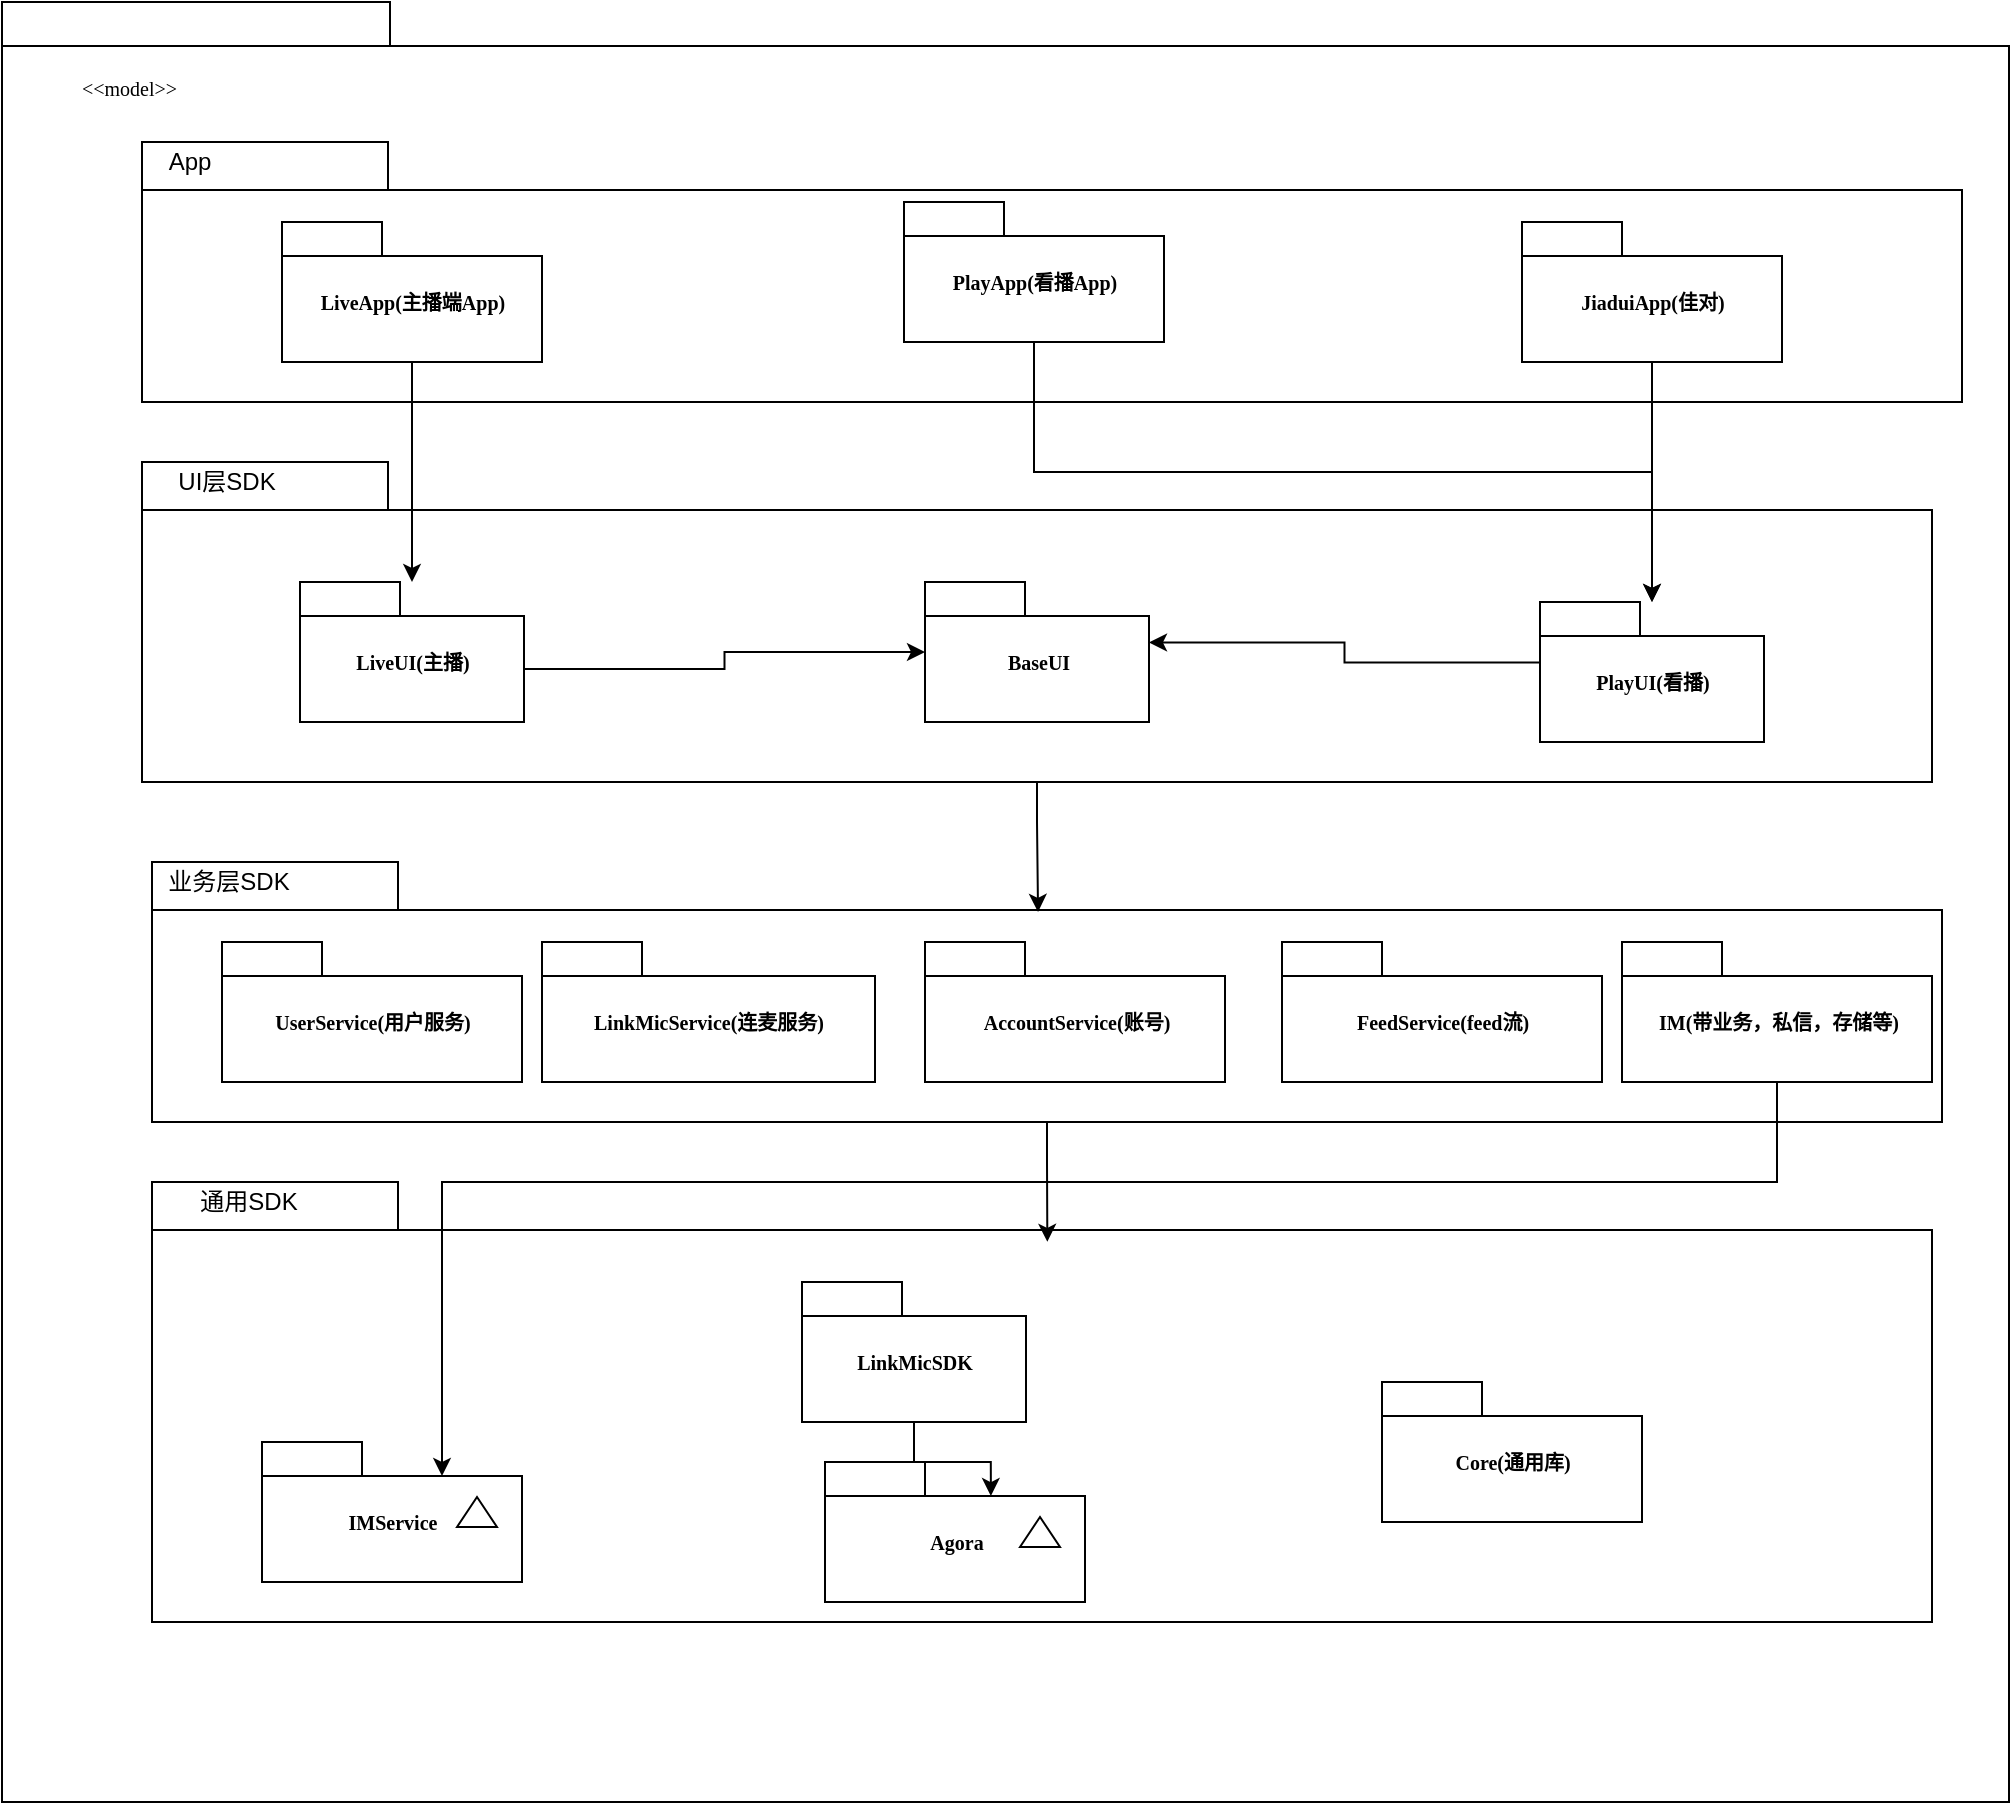 <mxfile version="14.8.2" type="github">
  <diagram name="Page-1" id="b5b7bab2-c9e2-2cf4-8b2a-24fd1a2a6d21">
    <mxGraphModel dx="1522" dy="1067" grid="1" gridSize="10" guides="1" tooltips="1" connect="1" arrows="1" fold="1" page="1" pageScale="1" pageWidth="827" pageHeight="1169" background="none" math="0" shadow="0">
      <root>
        <mxCell id="0" />
        <mxCell id="1" parent="0" />
        <mxCell id="6e0c8c40b5770093-72" value="" style="shape=folder;fontStyle=1;spacingTop=10;tabWidth=194;tabHeight=22;tabPosition=left;html=1;rounded=0;shadow=0;comic=0;labelBackgroundColor=none;strokeWidth=1;fillColor=none;fontFamily=Verdana;fontSize=10;align=center;" parent="1" vertex="1">
          <mxGeometry x="300" y="20" width="1003.5" height="900" as="geometry" />
        </mxCell>
        <mxCell id="ukUrqcrIVXE2Zas6za7H-4" value="" style="shape=folder;fontStyle=1;spacingTop=10;tabWidth=123;tabHeight=24;tabPosition=left;html=1;rounded=0;shadow=0;comic=0;labelBackgroundColor=none;strokeColor=#000000;strokeWidth=1;fillColor=#ffffff;fontFamily=Verdana;fontSize=10;fontColor=#000000;align=center;" vertex="1" parent="1">
          <mxGeometry x="370" y="90" width="910" height="130" as="geometry" />
        </mxCell>
        <mxCell id="ukUrqcrIVXE2Zas6za7H-1" value="" style="shape=folder;fontStyle=1;spacingTop=10;tabWidth=123;tabHeight=24;tabPosition=left;html=1;rounded=0;shadow=0;comic=0;labelBackgroundColor=none;strokeWidth=1;fontFamily=Verdana;fontSize=10;align=center;" vertex="1" parent="1">
          <mxGeometry x="375" y="610" width="890" height="220" as="geometry" />
        </mxCell>
        <mxCell id="6e0c8c40b5770093-6" value="" style="group" parent="1" vertex="1" connectable="0">
          <mxGeometry x="440" y="130" width="130" height="70" as="geometry" />
        </mxCell>
        <mxCell id="6e0c8c40b5770093-4" value="LiveApp(主播端App)" style="shape=folder;fontStyle=1;spacingTop=10;tabWidth=50;tabHeight=17;tabPosition=left;html=1;rounded=0;shadow=0;comic=0;labelBackgroundColor=none;strokeWidth=1;fontFamily=Verdana;fontSize=10;align=center;" parent="6e0c8c40b5770093-6" vertex="1">
          <mxGeometry width="130" height="70" as="geometry" />
        </mxCell>
        <mxCell id="6e0c8c40b5770093-7" value="" style="group" parent="1" vertex="1" connectable="0">
          <mxGeometry x="751" y="120" width="130" height="70" as="geometry" />
        </mxCell>
        <mxCell id="6e0c8c40b5770093-8" value="PlayApp(看播App)" style="shape=folder;fontStyle=1;spacingTop=10;tabWidth=50;tabHeight=17;tabPosition=left;html=1;rounded=0;shadow=0;comic=0;labelBackgroundColor=none;strokeWidth=1;fontFamily=Verdana;fontSize=10;align=center;" parent="6e0c8c40b5770093-7" vertex="1">
          <mxGeometry width="130" height="70" as="geometry" />
        </mxCell>
        <mxCell id="ukUrqcrIVXE2Zas6za7H-20" style="edgeStyle=orthogonalEdgeStyle;rounded=0;orthogonalLoop=1;jettySize=auto;html=1;exitX=0.5;exitY=1;exitDx=0;exitDy=0;exitPerimeter=0;entryX=0.503;entryY=0.136;entryDx=0;entryDy=0;entryPerimeter=0;" edge="1" parent="1" source="6e0c8c40b5770093-47" target="ukUrqcrIVXE2Zas6za7H-1">
          <mxGeometry relative="1" as="geometry" />
        </mxCell>
        <mxCell id="6e0c8c40b5770093-47" value="" style="shape=folder;fontStyle=1;spacingTop=10;tabWidth=123;tabHeight=24;tabPosition=left;html=1;rounded=0;shadow=0;comic=0;labelBackgroundColor=none;strokeWidth=1;fontFamily=Verdana;fontSize=10;align=center;" parent="1" vertex="1">
          <mxGeometry x="375" y="450" width="895" height="130" as="geometry" />
        </mxCell>
        <mxCell id="6e0c8c40b5770093-52" value="" style="group" parent="1" vertex="1" connectable="0">
          <mxGeometry x="430" y="739.999" width="130" height="70" as="geometry" />
        </mxCell>
        <mxCell id="6e0c8c40b5770093-53" value="IMService" style="shape=folder;fontStyle=1;spacingTop=10;tabWidth=50;tabHeight=17;tabPosition=left;html=1;rounded=0;shadow=0;comic=0;labelBackgroundColor=none;strokeWidth=1;fontFamily=Verdana;fontSize=10;align=center;" parent="6e0c8c40b5770093-52" vertex="1">
          <mxGeometry width="130" height="70" as="geometry" />
        </mxCell>
        <mxCell id="6e0c8c40b5770093-54" value="" style="triangle;whiteSpace=wrap;html=1;rounded=0;shadow=0;comic=0;labelBackgroundColor=none;strokeWidth=1;fontFamily=Verdana;fontSize=10;align=center;rotation=-90;" parent="6e0c8c40b5770093-52" vertex="1">
          <mxGeometry x="100" y="25" width="15" height="20" as="geometry" />
        </mxCell>
        <mxCell id="6e0c8c40b5770093-55" value="" style="group" parent="1" vertex="1" connectable="0">
          <mxGeometry x="711.5" y="749.999" width="130" height="70" as="geometry" />
        </mxCell>
        <mxCell id="6e0c8c40b5770093-56" value="Agora" style="shape=folder;fontStyle=1;spacingTop=10;tabWidth=50;tabHeight=17;tabPosition=left;html=1;rounded=0;shadow=0;comic=0;labelBackgroundColor=none;strokeWidth=1;fontFamily=Verdana;fontSize=10;align=center;" parent="6e0c8c40b5770093-55" vertex="1">
          <mxGeometry width="130" height="70" as="geometry" />
        </mxCell>
        <mxCell id="6e0c8c40b5770093-57" value="" style="triangle;whiteSpace=wrap;html=1;rounded=0;shadow=0;comic=0;labelBackgroundColor=none;strokeWidth=1;fontFamily=Verdana;fontSize=10;align=center;rotation=-90;" parent="6e0c8c40b5770093-55" vertex="1">
          <mxGeometry x="100" y="25" width="15" height="20" as="geometry" />
        </mxCell>
        <mxCell id="6e0c8c40b5770093-73" value="&amp;lt;&amp;lt;model&amp;gt;&amp;gt;" style="text;html=1;align=left;verticalAlign=top;spacingTop=-4;fontSize=10;fontFamily=Verdana" parent="1" vertex="1">
          <mxGeometry x="337.5" y="54.5" width="130" height="20" as="geometry" />
        </mxCell>
        <mxCell id="ukUrqcrIVXE2Zas6za7H-5" value="" style="group" vertex="1" connectable="0" parent="1">
          <mxGeometry x="1060" y="130" width="130" height="70" as="geometry" />
        </mxCell>
        <mxCell id="ukUrqcrIVXE2Zas6za7H-6" value="JiaduiApp(佳对)" style="shape=folder;fontStyle=1;spacingTop=10;tabWidth=50;tabHeight=17;tabPosition=left;html=1;rounded=0;shadow=0;comic=0;labelBackgroundColor=none;strokeWidth=1;fontFamily=Verdana;fontSize=10;align=center;" vertex="1" parent="ukUrqcrIVXE2Zas6za7H-5">
          <mxGeometry width="130" height="70" as="geometry" />
        </mxCell>
        <mxCell id="ukUrqcrIVXE2Zas6za7H-9" value="" style="group" vertex="1" connectable="0" parent="1">
          <mxGeometry x="990" y="709.999" width="130" height="70" as="geometry" />
        </mxCell>
        <mxCell id="ukUrqcrIVXE2Zas6za7H-10" value="Core(通用库)" style="shape=folder;fontStyle=1;spacingTop=10;tabWidth=50;tabHeight=17;tabPosition=left;html=1;rounded=0;shadow=0;comic=0;labelBackgroundColor=none;strokeWidth=1;fontFamily=Verdana;fontSize=10;align=center;" vertex="1" parent="ukUrqcrIVXE2Zas6za7H-9">
          <mxGeometry width="130" height="70" as="geometry" />
        </mxCell>
        <mxCell id="ukUrqcrIVXE2Zas6za7H-15" style="edgeStyle=orthogonalEdgeStyle;rounded=0;orthogonalLoop=1;jettySize=auto;html=1;exitX=0.5;exitY=1;exitDx=0;exitDy=0;exitPerimeter=0;entryX=0;entryY=0;entryDx=90;entryDy=17;entryPerimeter=0;" edge="1" parent="1" source="ukUrqcrIVXE2Zas6za7H-12" target="6e0c8c40b5770093-53">
          <mxGeometry relative="1" as="geometry">
            <Array as="points">
              <mxPoint x="1188" y="610" />
              <mxPoint x="520" y="610" />
            </Array>
          </mxGeometry>
        </mxCell>
        <mxCell id="ukUrqcrIVXE2Zas6za7H-12" value="IM(带业务，私信，存储等)" style="shape=folder;fontStyle=1;spacingTop=10;tabWidth=50;tabHeight=17;tabPosition=left;html=1;rounded=0;shadow=0;comic=0;labelBackgroundColor=none;strokeWidth=1;fontFamily=Verdana;fontSize=10;align=center;" vertex="1" parent="1">
          <mxGeometry x="1110" y="490" width="155" height="70" as="geometry" />
        </mxCell>
        <mxCell id="ukUrqcrIVXE2Zas6za7H-16" style="edgeStyle=orthogonalEdgeStyle;rounded=0;orthogonalLoop=1;jettySize=auto;html=1;exitX=0.5;exitY=1;exitDx=0;exitDy=0;exitPerimeter=0;entryX=0.638;entryY=0.243;entryDx=0;entryDy=0;entryPerimeter=0;" edge="1" parent="1" source="ukUrqcrIVXE2Zas6za7H-13" target="6e0c8c40b5770093-56">
          <mxGeometry relative="1" as="geometry" />
        </mxCell>
        <mxCell id="ukUrqcrIVXE2Zas6za7H-13" value="LinkMicSDK" style="shape=folder;fontStyle=1;spacingTop=10;tabWidth=50;tabHeight=17;tabPosition=left;html=1;rounded=0;shadow=0;comic=0;labelBackgroundColor=none;strokeWidth=1;fontFamily=Verdana;fontSize=10;align=center;" vertex="1" parent="1">
          <mxGeometry x="700" y="660" width="112" height="70" as="geometry" />
        </mxCell>
        <mxCell id="ukUrqcrIVXE2Zas6za7H-18" value="UserService(用户服务)" style="shape=folder;fontStyle=1;spacingTop=10;tabWidth=50;tabHeight=17;tabPosition=left;html=1;rounded=0;shadow=0;comic=0;labelBackgroundColor=none;strokeColor=#000000;strokeWidth=1;fillColor=#ffffff;fontFamily=Verdana;fontSize=10;fontColor=#000000;align=center;" vertex="1" parent="1">
          <mxGeometry x="410" y="490" width="150" height="70" as="geometry" />
        </mxCell>
        <mxCell id="ukUrqcrIVXE2Zas6za7H-19" value="LinkMicService(连麦服务)" style="shape=folder;fontStyle=1;spacingTop=10;tabWidth=50;tabHeight=17;tabPosition=left;html=1;rounded=0;shadow=0;comic=0;labelBackgroundColor=none;strokeColor=#000000;strokeWidth=1;fillColor=#ffffff;fontFamily=Verdana;fontSize=10;fontColor=#000000;align=center;" vertex="1" parent="1">
          <mxGeometry x="570" y="490" width="166.5" height="70" as="geometry" />
        </mxCell>
        <mxCell id="ukUrqcrIVXE2Zas6za7H-21" value="AccountService(账号)" style="shape=folder;fontStyle=1;spacingTop=10;tabWidth=50;tabHeight=17;tabPosition=left;html=1;rounded=0;shadow=0;comic=0;labelBackgroundColor=none;strokeColor=#000000;strokeWidth=1;fillColor=#ffffff;fontFamily=Verdana;fontSize=10;fontColor=#000000;align=center;" vertex="1" parent="1">
          <mxGeometry x="761.5" y="490" width="150" height="70" as="geometry" />
        </mxCell>
        <mxCell id="ukUrqcrIVXE2Zas6za7H-22" value="FeedService(feed流)" style="shape=folder;fontStyle=1;spacingTop=10;tabWidth=50;tabHeight=17;tabPosition=left;html=1;rounded=0;shadow=0;comic=0;labelBackgroundColor=none;strokeColor=#000000;strokeWidth=1;fillColor=#ffffff;fontFamily=Verdana;fontSize=10;fontColor=#000000;align=center;" vertex="1" parent="1">
          <mxGeometry x="940" y="490" width="160" height="70" as="geometry" />
        </mxCell>
        <mxCell id="ukUrqcrIVXE2Zas6za7H-30" style="edgeStyle=orthogonalEdgeStyle;rounded=0;orthogonalLoop=1;jettySize=auto;html=1;exitX=0.5;exitY=1;exitDx=0;exitDy=0;exitPerimeter=0;entryX=0.495;entryY=0.192;entryDx=0;entryDy=0;entryPerimeter=0;" edge="1" parent="1" source="ukUrqcrIVXE2Zas6za7H-23" target="6e0c8c40b5770093-47">
          <mxGeometry relative="1" as="geometry" />
        </mxCell>
        <mxCell id="ukUrqcrIVXE2Zas6za7H-23" value="" style="shape=folder;fontStyle=1;spacingTop=10;tabWidth=123;tabHeight=24;tabPosition=left;html=1;rounded=0;shadow=0;comic=0;labelBackgroundColor=none;strokeWidth=1;fontFamily=Verdana;fontSize=10;align=center;" vertex="1" parent="1">
          <mxGeometry x="370" y="250" width="895" height="160" as="geometry" />
        </mxCell>
        <mxCell id="ukUrqcrIVXE2Zas6za7H-24" value="BaseUI" style="shape=folder;fontStyle=1;spacingTop=10;tabWidth=50;tabHeight=17;tabPosition=left;html=1;rounded=0;shadow=0;comic=0;labelBackgroundColor=none;strokeColor=#000000;strokeWidth=1;fillColor=#ffffff;fontFamily=Verdana;fontSize=10;fontColor=#000000;align=center;" vertex="1" parent="1">
          <mxGeometry x="761.5" y="310" width="112" height="70" as="geometry" />
        </mxCell>
        <mxCell id="ukUrqcrIVXE2Zas6za7H-28" style="edgeStyle=orthogonalEdgeStyle;rounded=0;orthogonalLoop=1;jettySize=auto;html=1;exitX=0;exitY=0;exitDx=112;exitDy=43.5;exitPerimeter=0;" edge="1" parent="1" source="ukUrqcrIVXE2Zas6za7H-25" target="ukUrqcrIVXE2Zas6za7H-24">
          <mxGeometry relative="1" as="geometry" />
        </mxCell>
        <mxCell id="ukUrqcrIVXE2Zas6za7H-25" value="LiveUI(主播)" style="shape=folder;fontStyle=1;spacingTop=10;tabWidth=50;tabHeight=17;tabPosition=left;html=1;rounded=0;shadow=0;comic=0;labelBackgroundColor=none;strokeColor=#000000;strokeWidth=1;fillColor=#ffffff;fontFamily=Verdana;fontSize=10;fontColor=#000000;align=center;" vertex="1" parent="1">
          <mxGeometry x="449" y="310" width="112" height="70" as="geometry" />
        </mxCell>
        <mxCell id="ukUrqcrIVXE2Zas6za7H-29" style="edgeStyle=orthogonalEdgeStyle;rounded=0;orthogonalLoop=1;jettySize=auto;html=1;exitX=0;exitY=0;exitDx=0;exitDy=30.25;exitPerimeter=0;entryX=0;entryY=0;entryDx=112;entryDy=30.25;entryPerimeter=0;" edge="1" parent="1" source="ukUrqcrIVXE2Zas6za7H-26" target="ukUrqcrIVXE2Zas6za7H-24">
          <mxGeometry relative="1" as="geometry" />
        </mxCell>
        <mxCell id="ukUrqcrIVXE2Zas6za7H-26" value="PlayUI(看播)" style="shape=folder;fontStyle=1;spacingTop=10;tabWidth=50;tabHeight=17;tabPosition=left;html=1;rounded=0;shadow=0;comic=0;labelBackgroundColor=none;strokeColor=#000000;strokeWidth=1;fillColor=#ffffff;fontFamily=Verdana;fontSize=10;fontColor=#000000;align=center;" vertex="1" parent="1">
          <mxGeometry x="1069" y="320" width="112" height="70" as="geometry" />
        </mxCell>
        <mxCell id="ukUrqcrIVXE2Zas6za7H-31" style="edgeStyle=orthogonalEdgeStyle;rounded=0;orthogonalLoop=1;jettySize=auto;html=1;exitX=0.5;exitY=1;exitDx=0;exitDy=0;exitPerimeter=0;" edge="1" parent="1" source="6e0c8c40b5770093-4" target="ukUrqcrIVXE2Zas6za7H-25">
          <mxGeometry relative="1" as="geometry" />
        </mxCell>
        <mxCell id="ukUrqcrIVXE2Zas6za7H-32" style="edgeStyle=orthogonalEdgeStyle;rounded=0;orthogonalLoop=1;jettySize=auto;html=1;exitX=0.5;exitY=1;exitDx=0;exitDy=0;exitPerimeter=0;" edge="1" parent="1" source="6e0c8c40b5770093-8" target="ukUrqcrIVXE2Zas6za7H-26">
          <mxGeometry relative="1" as="geometry" />
        </mxCell>
        <mxCell id="ukUrqcrIVXE2Zas6za7H-33" style="edgeStyle=orthogonalEdgeStyle;rounded=0;orthogonalLoop=1;jettySize=auto;html=1;exitX=0.5;exitY=1;exitDx=0;exitDy=0;exitPerimeter=0;" edge="1" parent="1" source="ukUrqcrIVXE2Zas6za7H-6" target="ukUrqcrIVXE2Zas6za7H-26">
          <mxGeometry relative="1" as="geometry" />
        </mxCell>
        <mxCell id="ukUrqcrIVXE2Zas6za7H-35" value="App" style="text;html=1;strokeColor=none;fillColor=none;align=center;verticalAlign=middle;whiteSpace=wrap;rounded=0;" vertex="1" parent="1">
          <mxGeometry x="374" y="90" width="40" height="20" as="geometry" />
        </mxCell>
        <mxCell id="ukUrqcrIVXE2Zas6za7H-36" value="UI层SDK" style="text;html=1;strokeColor=none;fillColor=none;align=center;verticalAlign=middle;whiteSpace=wrap;rounded=0;" vertex="1" parent="1">
          <mxGeometry x="375" y="250" width="75" height="20" as="geometry" />
        </mxCell>
        <mxCell id="ukUrqcrIVXE2Zas6za7H-37" value="业务层SDK" style="text;html=1;strokeColor=none;fillColor=none;align=center;verticalAlign=middle;whiteSpace=wrap;rounded=0;" vertex="1" parent="1">
          <mxGeometry x="376" y="450" width="75" height="20" as="geometry" />
        </mxCell>
        <mxCell id="ukUrqcrIVXE2Zas6za7H-38" value="通用SDK" style="text;html=1;strokeColor=none;fillColor=none;align=center;verticalAlign=middle;whiteSpace=wrap;rounded=0;" vertex="1" parent="1">
          <mxGeometry x="386" y="610" width="75" height="20" as="geometry" />
        </mxCell>
      </root>
    </mxGraphModel>
  </diagram>
</mxfile>
